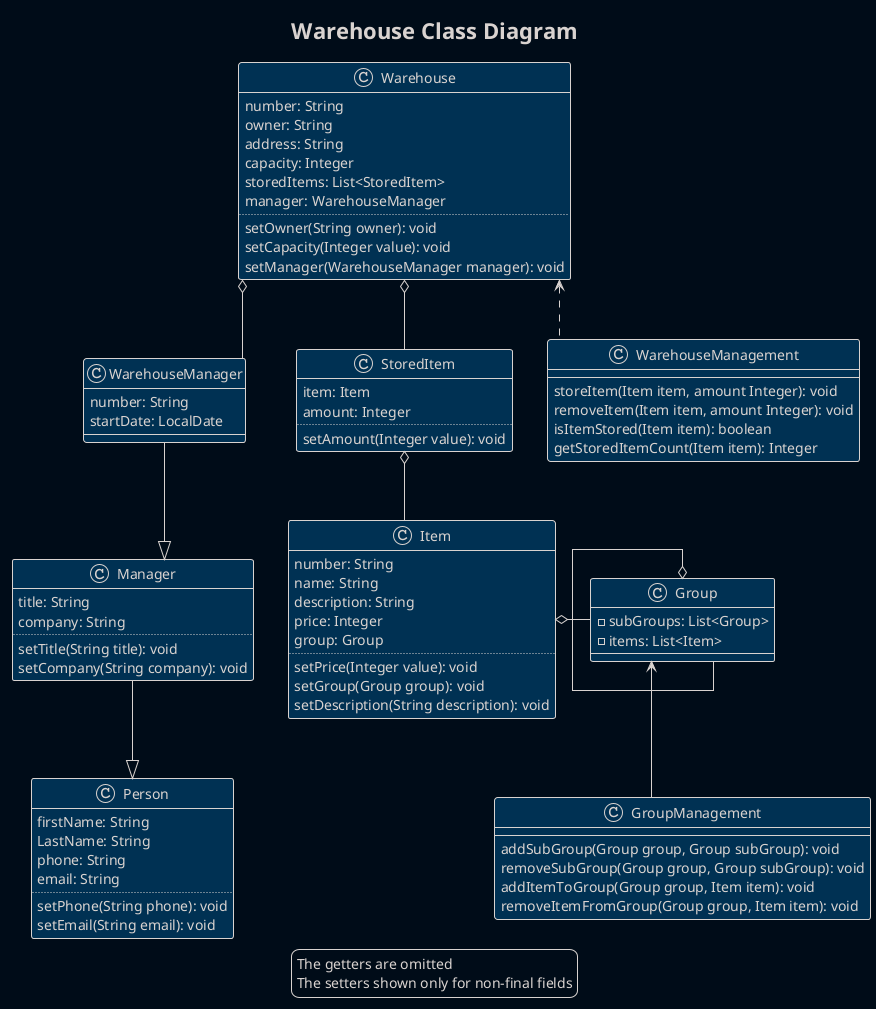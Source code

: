 @startuml
'!theme plain
!theme blueprint
skinparam BackgroundColor #000c18
'skinparam ClassBackgroundColor #000c18
skinparam linetype ortho

title Warehouse Class Diagram

class Warehouse{
    number: String
    owner: String
    address: String
    capacity: Integer
    storedItems: List<StoredItem>
    manager: WarehouseManager
    ..
    setOwner(String owner): void
    setCapacity(Integer value): void
    setManager(WarehouseManager manager): void
}
class Person{
    firstName: String
    LastName: String
    phone: String
    email: String
    ..
    setPhone(String phone): void
    setEmail(String email): void
}
class Manager{
    title: String
    company: String
    ..
    setTitle(String title): void
    setCompany(String company): void
} 
class WarehouseManager{
    number: String
    startDate: LocalDate
}
class Item{
    number: String
    name: String
    description: String
    price: Integer
    group: Group
    ..
    setPrice(Integer value): void
    setGroup(Group group): void
    setDescription(String description): void
}
class StoredItem{
    item: Item
    amount: Integer
    ..
    setAmount(Integer value): void
}
class Group {
    -subGroups: List<Group>
    -items: List<Item>
}
class WarehouseManagement{
    storeItem(Item item, amount Integer): void
    removeItem(Item item, amount Integer): void
    isItemStored(Item item): boolean
    getStoredItemCount(Item item): Integer
}
class GroupManagement{
    addSubGroup(Group group, Group subGroup): void
    removeSubGroup(Group group, Group subGroup): void
    addItemToGroup(Group group, Item item): void
    removeItemFromGroup(Group group, Item item): void
}

Person <|-u- Manager
Manager <|-u- WarehouseManager
Warehouse  o--  WarehouseManager 
Warehouse o--  StoredItem
StoredItem o-- Item  
Item o-r- Group
Warehouse <.. WarehouseManagement
Group <-- GroupManagement
Group o-- Group

legend
The getters are omitted
The setters shown only for non-final fields
endlegend

@enduml